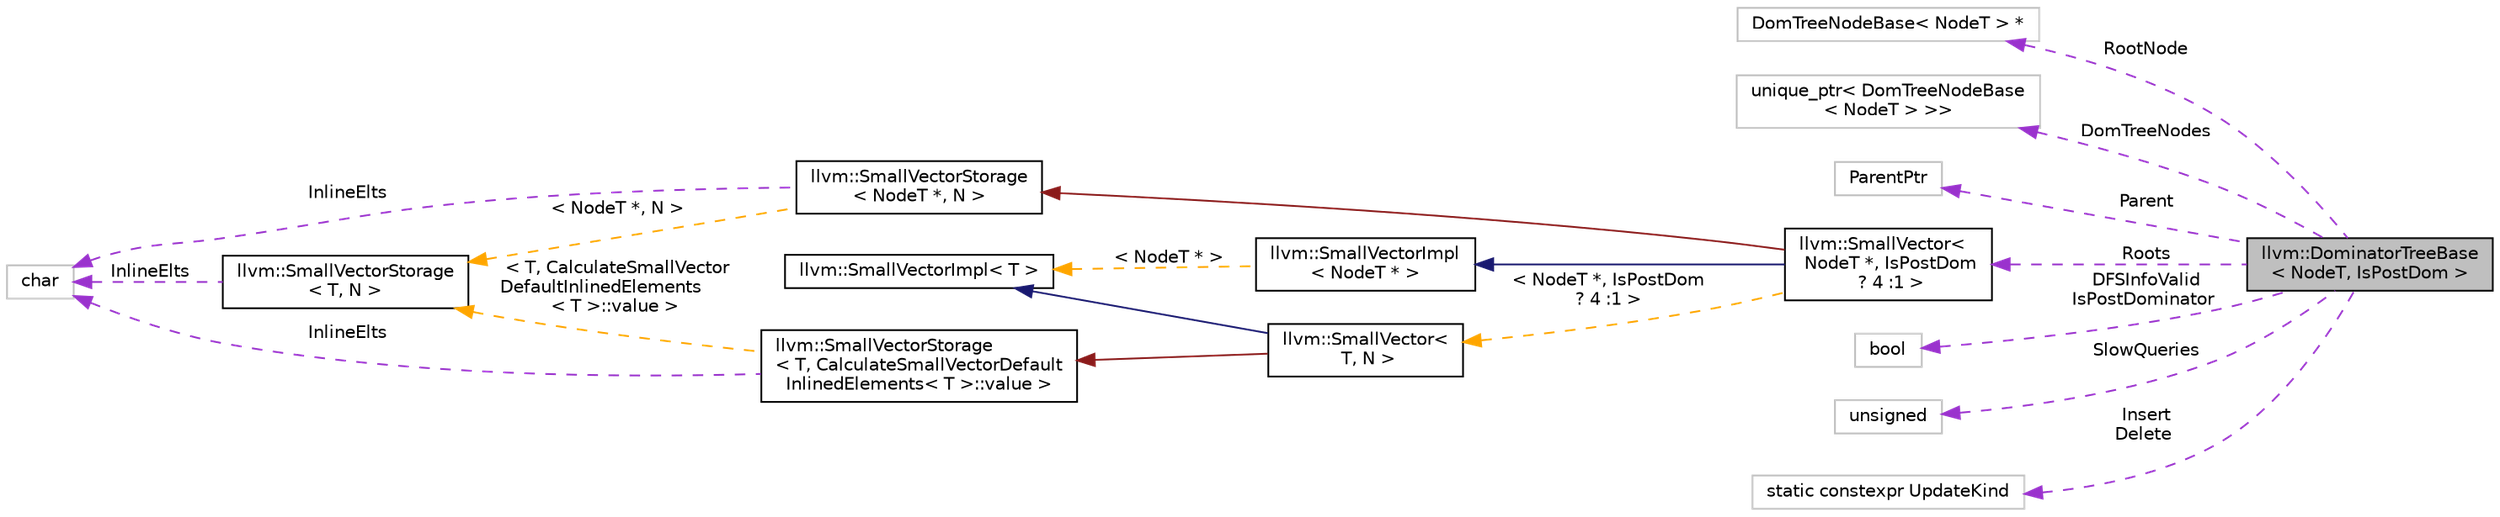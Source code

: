 digraph "llvm::DominatorTreeBase&lt; NodeT, IsPostDom &gt;"
{
 // LATEX_PDF_SIZE
  bgcolor="transparent";
  edge [fontname="Helvetica",fontsize="10",labelfontname="Helvetica",labelfontsize="10"];
  node [fontname="Helvetica",fontsize="10",shape=record];
  rankdir="LR";
  Node1 [label="llvm::DominatorTreeBase\l\< NodeT, IsPostDom \>",height=0.2,width=0.4,color="black", fillcolor="grey75", style="filled", fontcolor="black",tooltip="Core dominator tree base class."];
  Node2 -> Node1 [dir="back",color="darkorchid3",fontsize="10",style="dashed",label=" RootNode" ,fontname="Helvetica"];
  Node2 [label="DomTreeNodeBase\< NodeT \> *",height=0.2,width=0.4,color="grey75",tooltip=" "];
  Node3 -> Node1 [dir="back",color="darkorchid3",fontsize="10",style="dashed",label=" DomTreeNodes" ,fontname="Helvetica"];
  Node3 [label="unique_ptr\< DomTreeNodeBase\l\< NodeT \> \>\>",height=0.2,width=0.4,color="grey75",tooltip=" "];
  Node4 -> Node1 [dir="back",color="darkorchid3",fontsize="10",style="dashed",label=" Parent" ,fontname="Helvetica"];
  Node4 [label="ParentPtr",height=0.2,width=0.4,color="grey75",tooltip=" "];
  Node5 -> Node1 [dir="back",color="darkorchid3",fontsize="10",style="dashed",label=" Roots" ,fontname="Helvetica"];
  Node5 [label="llvm::SmallVector\<\l NodeT *, IsPostDom\l ? 4 :1 \>",height=0.2,width=0.4,color="black",URL="$classllvm_1_1SmallVector.html",tooltip=" "];
  Node6 -> Node5 [dir="back",color="midnightblue",fontsize="10",style="solid",fontname="Helvetica"];
  Node6 [label="llvm::SmallVectorImpl\l\< NodeT * \>",height=0.2,width=0.4,color="black",URL="$classllvm_1_1SmallVectorImpl.html",tooltip=" "];
  Node7 -> Node6 [dir="back",color="orange",fontsize="10",style="dashed",label=" \< NodeT * \>" ,fontname="Helvetica"];
  Node7 [label="llvm::SmallVectorImpl\< T \>",height=0.2,width=0.4,color="black",URL="$classllvm_1_1SmallVectorImpl.html",tooltip="This class consists of common code factored out of the SmallVector class to reduce code duplication b..."];
  Node8 -> Node5 [dir="back",color="firebrick4",fontsize="10",style="solid",fontname="Helvetica"];
  Node8 [label="llvm::SmallVectorStorage\l\< NodeT *, N \>",height=0.2,width=0.4,color="black",URL="$structllvm_1_1SmallVectorStorage.html",tooltip=" "];
  Node9 -> Node8 [dir="back",color="darkorchid3",fontsize="10",style="dashed",label=" InlineElts" ,fontname="Helvetica"];
  Node9 [label="char",height=0.2,width=0.4,color="grey75",tooltip=" "];
  Node10 -> Node8 [dir="back",color="orange",fontsize="10",style="dashed",label=" \< NodeT *, N \>" ,fontname="Helvetica"];
  Node10 [label="llvm::SmallVectorStorage\l\< T, N \>",height=0.2,width=0.4,color="black",URL="$structllvm_1_1SmallVectorStorage.html",tooltip="Storage for the SmallVector elements."];
  Node9 -> Node10 [dir="back",color="darkorchid3",fontsize="10",style="dashed",label=" InlineElts" ,fontname="Helvetica"];
  Node11 -> Node5 [dir="back",color="orange",fontsize="10",style="dashed",label=" \< NodeT *, IsPostDom\l ? 4 :1 \>" ,fontname="Helvetica"];
  Node11 [label="llvm::SmallVector\<\l T, N \>",height=0.2,width=0.4,color="black",URL="$classllvm_1_1SmallVector.html",tooltip="This is a 'vector' (really, a variable-sized array), optimized for the case when the array is small."];
  Node7 -> Node11 [dir="back",color="midnightblue",fontsize="10",style="solid",fontname="Helvetica"];
  Node12 -> Node11 [dir="back",color="firebrick4",fontsize="10",style="solid",fontname="Helvetica"];
  Node12 [label="llvm::SmallVectorStorage\l\< T, CalculateSmallVectorDefault\lInlinedElements\< T \>::value \>",height=0.2,width=0.4,color="black",URL="$structllvm_1_1SmallVectorStorage.html",tooltip=" "];
  Node9 -> Node12 [dir="back",color="darkorchid3",fontsize="10",style="dashed",label=" InlineElts" ,fontname="Helvetica"];
  Node10 -> Node12 [dir="back",color="orange",fontsize="10",style="dashed",label=" \< T, CalculateSmallVector\lDefaultInlinedElements\l\< T \>::value \>" ,fontname="Helvetica"];
  Node13 -> Node1 [dir="back",color="darkorchid3",fontsize="10",style="dashed",label=" DFSInfoValid\nIsPostDominator" ,fontname="Helvetica"];
  Node13 [label="bool",height=0.2,width=0.4,color="grey75",tooltip=" "];
  Node14 -> Node1 [dir="back",color="darkorchid3",fontsize="10",style="dashed",label=" SlowQueries" ,fontname="Helvetica"];
  Node14 [label="unsigned",height=0.2,width=0.4,color="grey75",tooltip=" "];
  Node15 -> Node1 [dir="back",color="darkorchid3",fontsize="10",style="dashed",label=" Insert\nDelete" ,fontname="Helvetica"];
  Node15 [label="static constexpr UpdateKind",height=0.2,width=0.4,color="grey75",tooltip=" "];
}
